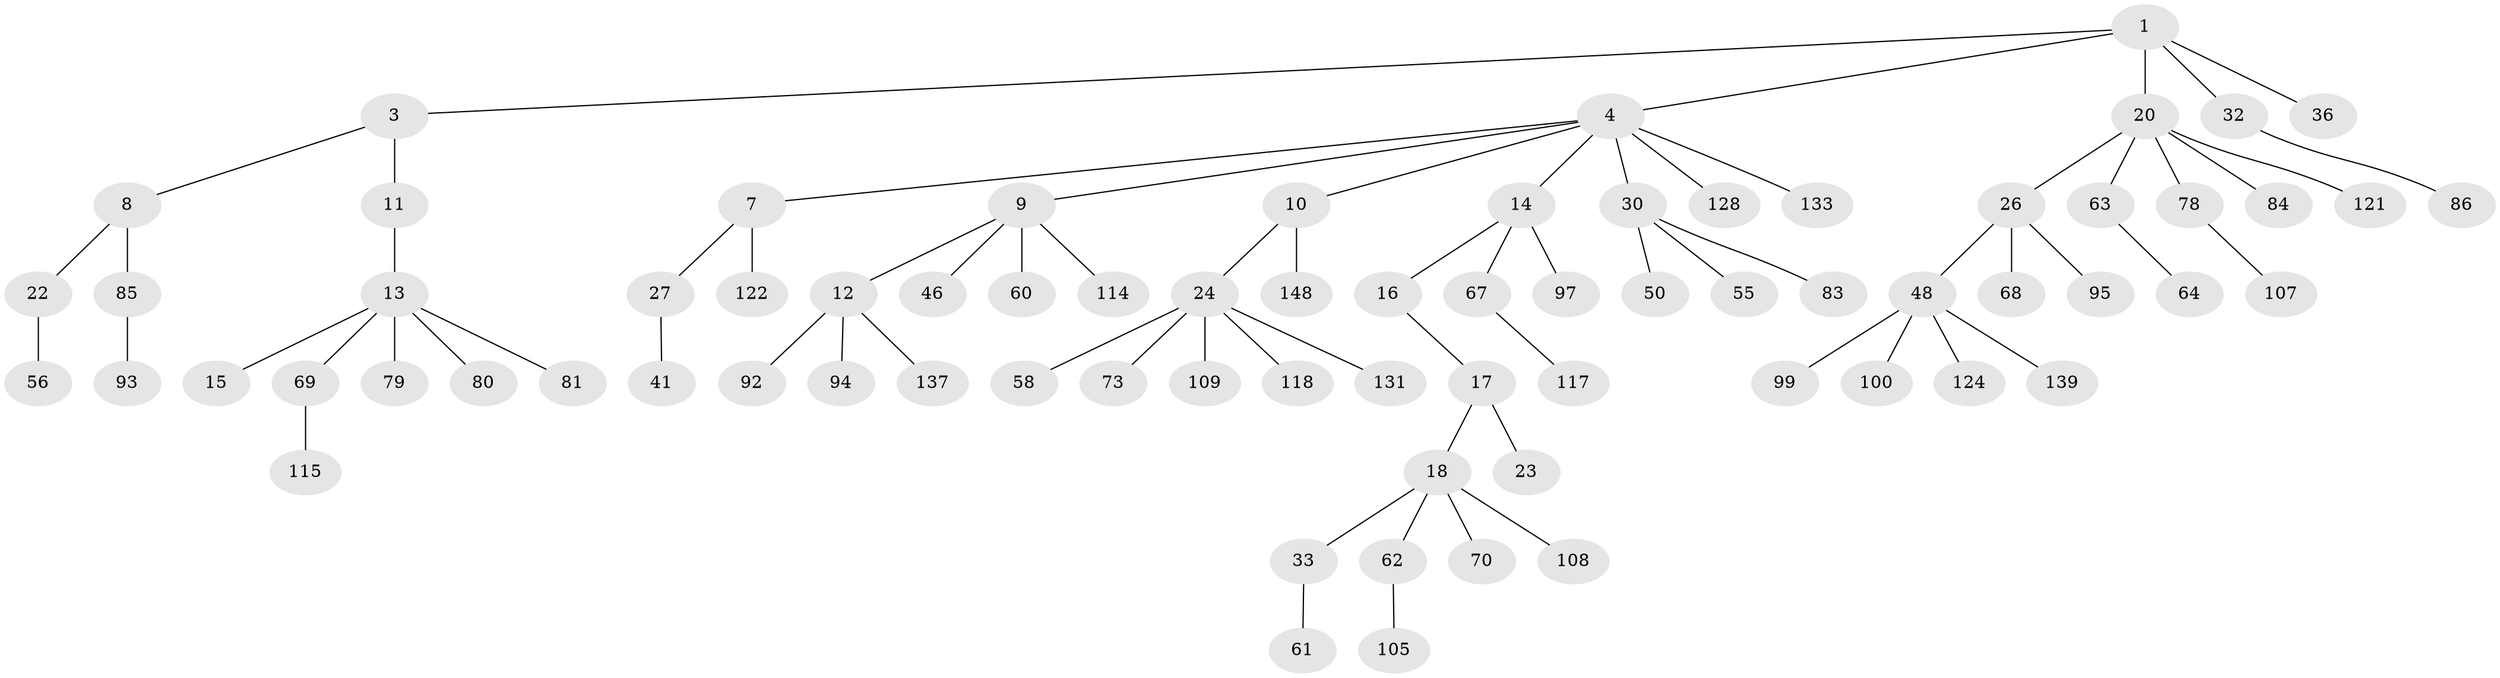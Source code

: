 // original degree distribution, {4: 0.08783783783783784, 3: 0.18243243243243243, 5: 0.033783783783783786, 6: 0.02027027027027027, 2: 0.12162162162162163, 1: 0.5540540540540541}
// Generated by graph-tools (version 1.1) at 2025/19/03/04/25 18:19:16]
// undirected, 74 vertices, 73 edges
graph export_dot {
graph [start="1"]
  node [color=gray90,style=filled];
  1 [super="+2"];
  3 [super="+123+5"];
  4 [super="+6+77"];
  7;
  8 [super="+91"];
  9 [super="+75"];
  10;
  11 [super="+19"];
  12;
  13 [super="+72+76+34"];
  14 [super="+51"];
  15 [super="+71+31+74"];
  16 [super="+35"];
  17 [super="+57"];
  18;
  20 [super="+37+21+127"];
  22 [super="+113"];
  23 [super="+25"];
  24 [super="+53+59+29+39+28"];
  26 [super="+44+101"];
  27;
  30 [super="+132+47"];
  32 [super="+102"];
  33 [super="+110"];
  36;
  41;
  46;
  48 [super="+104+49"];
  50;
  55 [super="+147"];
  56 [super="+142+135"];
  58 [super="+103+145+82"];
  60;
  61;
  62 [super="+66"];
  63 [super="+98"];
  64;
  67;
  68;
  69 [super="+136"];
  70 [super="+87+130"];
  73;
  78 [super="+143"];
  79 [super="+116"];
  80;
  81;
  83 [super="+96"];
  84;
  85;
  86;
  92;
  93;
  94 [super="+120"];
  95;
  97 [super="+134"];
  99;
  100;
  105;
  107;
  108;
  109;
  114;
  115;
  117;
  118;
  121;
  122;
  124;
  128;
  131;
  133;
  137;
  139;
  148;
  1 -- 3;
  1 -- 32;
  1 -- 36;
  1 -- 4;
  1 -- 20;
  3 -- 8;
  3 -- 11;
  4 -- 7;
  4 -- 10;
  4 -- 128;
  4 -- 133;
  4 -- 30;
  4 -- 9;
  4 -- 14;
  7 -- 27;
  7 -- 122;
  8 -- 22;
  8 -- 85;
  9 -- 12;
  9 -- 46;
  9 -- 60;
  9 -- 114;
  10 -- 24;
  10 -- 148;
  11 -- 13;
  12 -- 92;
  12 -- 94;
  12 -- 137;
  13 -- 15;
  13 -- 81;
  13 -- 80;
  13 -- 69;
  13 -- 79;
  14 -- 16;
  14 -- 97;
  14 -- 67;
  16 -- 17;
  17 -- 18;
  17 -- 23;
  18 -- 33;
  18 -- 62;
  18 -- 70;
  18 -- 108;
  20 -- 63;
  20 -- 84;
  20 -- 121;
  20 -- 26;
  20 -- 78;
  22 -- 56;
  24 -- 131;
  24 -- 109;
  24 -- 118;
  24 -- 73;
  24 -- 58;
  26 -- 68;
  26 -- 48;
  26 -- 95;
  27 -- 41;
  30 -- 50;
  30 -- 83;
  30 -- 55;
  32 -- 86;
  33 -- 61;
  48 -- 99;
  48 -- 100;
  48 -- 139;
  48 -- 124;
  62 -- 105;
  63 -- 64;
  67 -- 117;
  69 -- 115;
  78 -- 107;
  85 -- 93;
}
